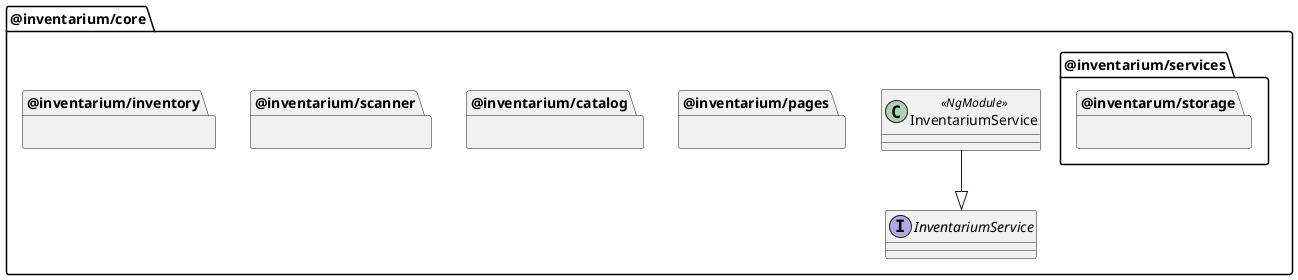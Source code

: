 @startuml
package "@inventarium/core" as inventariumCorePackage {
  package @inventarium/pages {}
  package @inventarium/services {
    package @inventarum/storage {}
  }
  package @inventarium/catalog {}
  package @inventarium/scanner {}
  package @inventarium/inventory {}

  class "InventariumService" as inventariumServiceClass <<NgModule>> { }
  interface "InventariumService" as inventariumServiceInterface {}

  inventariumServiceClass --|> inventariumServiceInterface
}
@enduml
